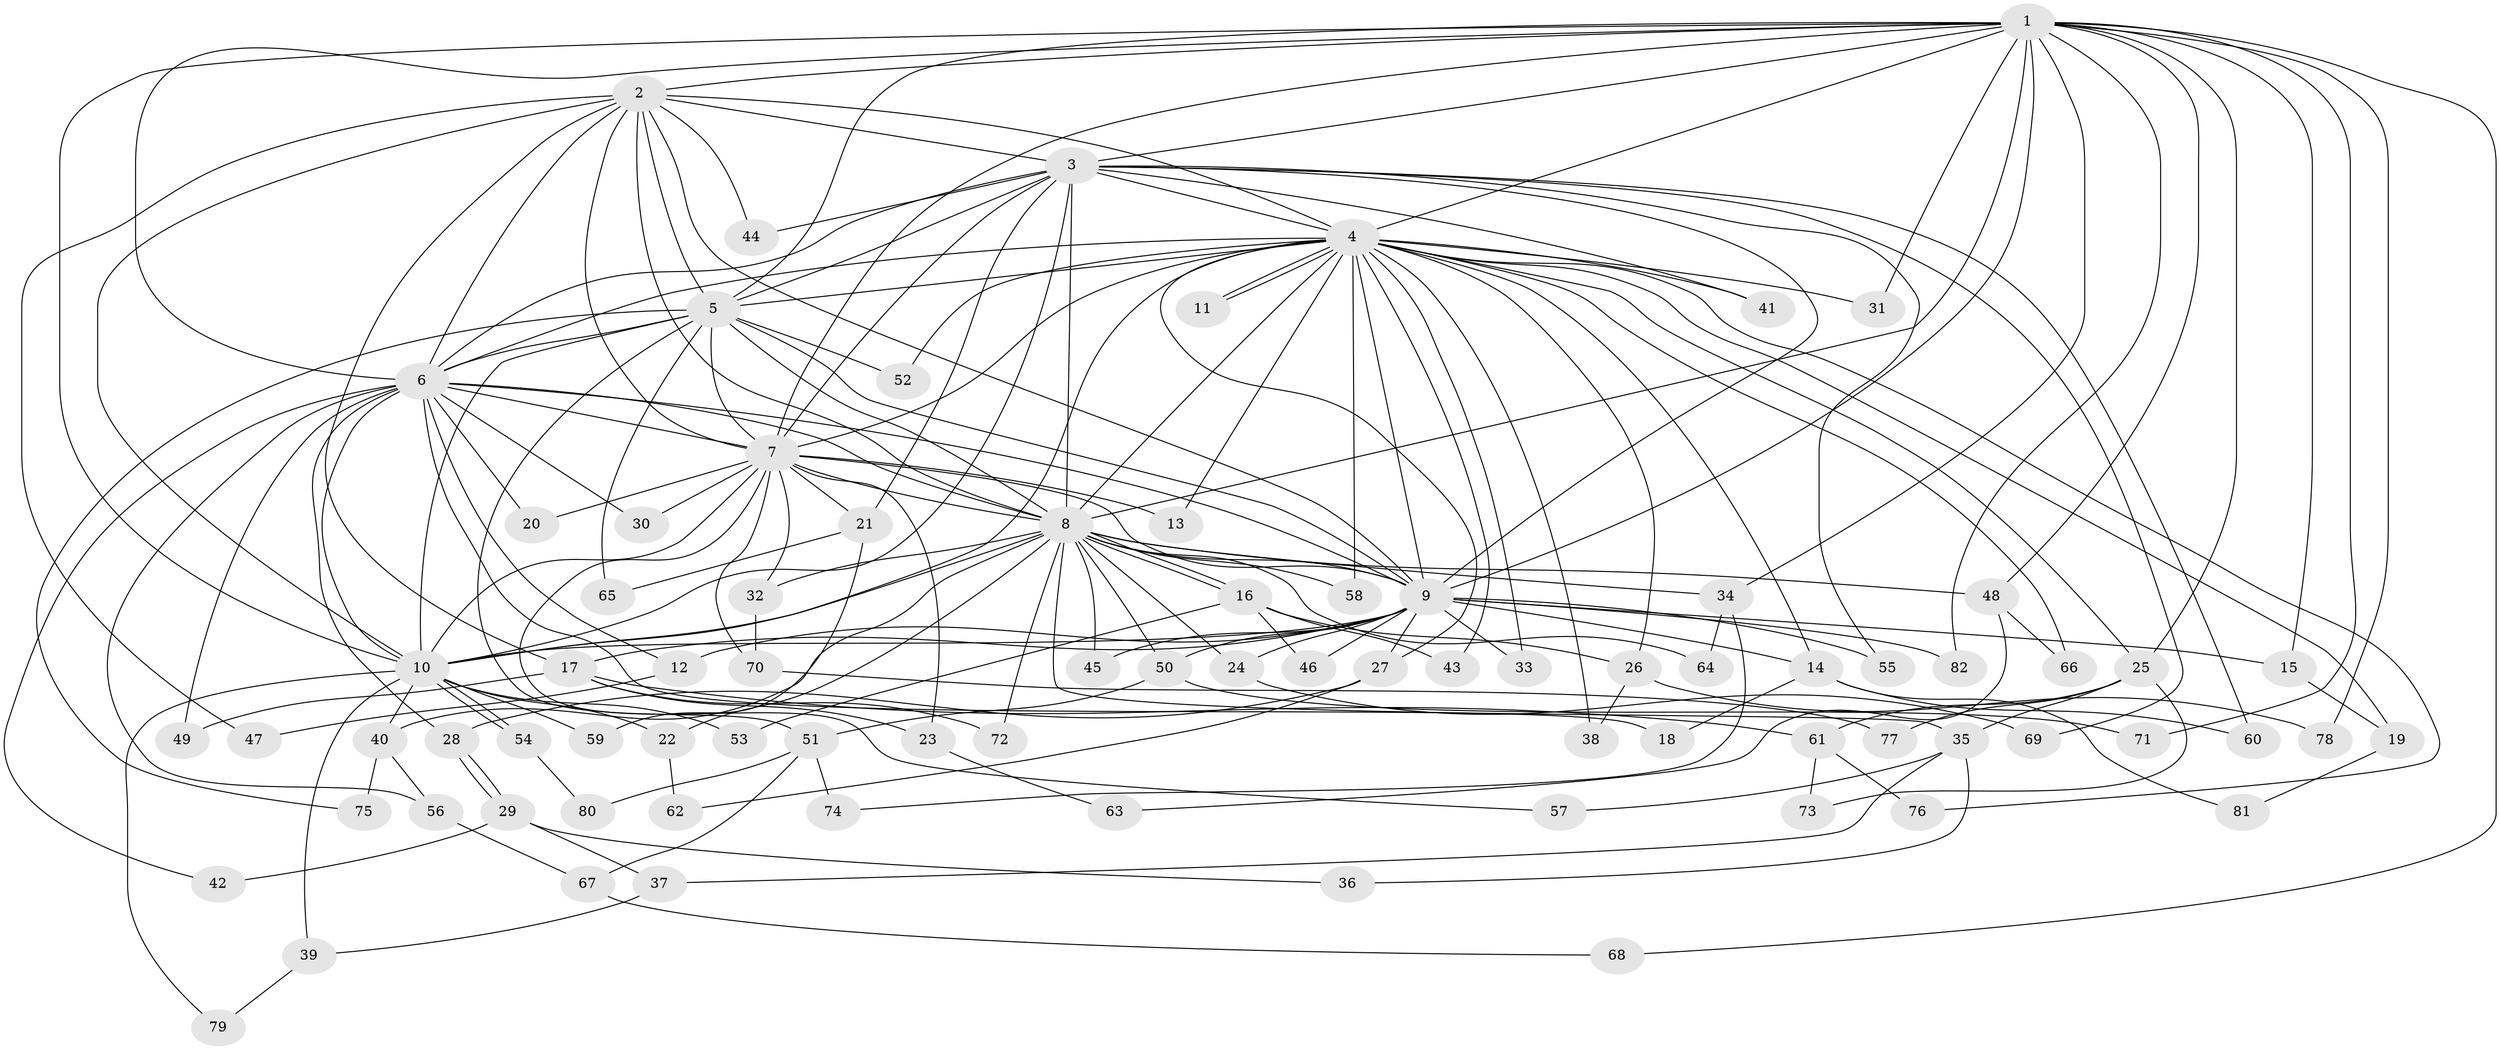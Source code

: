 // Generated by graph-tools (version 1.1) at 2025/45/03/09/25 04:45:22]
// undirected, 82 vertices, 189 edges
graph export_dot {
graph [start="1"]
  node [color=gray90,style=filled];
  1;
  2;
  3;
  4;
  5;
  6;
  7;
  8;
  9;
  10;
  11;
  12;
  13;
  14;
  15;
  16;
  17;
  18;
  19;
  20;
  21;
  22;
  23;
  24;
  25;
  26;
  27;
  28;
  29;
  30;
  31;
  32;
  33;
  34;
  35;
  36;
  37;
  38;
  39;
  40;
  41;
  42;
  43;
  44;
  45;
  46;
  47;
  48;
  49;
  50;
  51;
  52;
  53;
  54;
  55;
  56;
  57;
  58;
  59;
  60;
  61;
  62;
  63;
  64;
  65;
  66;
  67;
  68;
  69;
  70;
  71;
  72;
  73;
  74;
  75;
  76;
  77;
  78;
  79;
  80;
  81;
  82;
  1 -- 2;
  1 -- 3;
  1 -- 4;
  1 -- 5;
  1 -- 6;
  1 -- 7;
  1 -- 8;
  1 -- 9;
  1 -- 10;
  1 -- 15;
  1 -- 25;
  1 -- 31;
  1 -- 34;
  1 -- 48;
  1 -- 68;
  1 -- 71;
  1 -- 78;
  1 -- 82;
  2 -- 3;
  2 -- 4;
  2 -- 5;
  2 -- 6;
  2 -- 7;
  2 -- 8;
  2 -- 9;
  2 -- 10;
  2 -- 17;
  2 -- 44;
  2 -- 47;
  3 -- 4;
  3 -- 5;
  3 -- 6;
  3 -- 7;
  3 -- 8;
  3 -- 9;
  3 -- 10;
  3 -- 21;
  3 -- 41;
  3 -- 44;
  3 -- 55;
  3 -- 60;
  3 -- 69;
  4 -- 5;
  4 -- 6;
  4 -- 7;
  4 -- 8;
  4 -- 9;
  4 -- 10;
  4 -- 11;
  4 -- 11;
  4 -- 13;
  4 -- 14;
  4 -- 19;
  4 -- 25;
  4 -- 26;
  4 -- 27;
  4 -- 31;
  4 -- 33;
  4 -- 38;
  4 -- 41;
  4 -- 43;
  4 -- 52;
  4 -- 58;
  4 -- 66;
  4 -- 76;
  5 -- 6;
  5 -- 7;
  5 -- 8;
  5 -- 9;
  5 -- 10;
  5 -- 51;
  5 -- 52;
  5 -- 65;
  5 -- 75;
  6 -- 7;
  6 -- 8;
  6 -- 9;
  6 -- 10;
  6 -- 12;
  6 -- 18;
  6 -- 20;
  6 -- 28;
  6 -- 30;
  6 -- 42;
  6 -- 49;
  6 -- 56;
  7 -- 8;
  7 -- 9;
  7 -- 10;
  7 -- 13;
  7 -- 20;
  7 -- 21;
  7 -- 23;
  7 -- 30;
  7 -- 32;
  7 -- 57;
  7 -- 70;
  8 -- 9;
  8 -- 10;
  8 -- 16;
  8 -- 16;
  8 -- 22;
  8 -- 24;
  8 -- 32;
  8 -- 34;
  8 -- 35;
  8 -- 40;
  8 -- 45;
  8 -- 48;
  8 -- 50;
  8 -- 58;
  8 -- 64;
  8 -- 72;
  9 -- 10;
  9 -- 12;
  9 -- 14;
  9 -- 15;
  9 -- 17;
  9 -- 24;
  9 -- 27;
  9 -- 33;
  9 -- 45;
  9 -- 46;
  9 -- 50;
  9 -- 55;
  9 -- 82;
  10 -- 22;
  10 -- 39;
  10 -- 40;
  10 -- 53;
  10 -- 54;
  10 -- 54;
  10 -- 59;
  10 -- 79;
  12 -- 47;
  14 -- 18;
  14 -- 60;
  14 -- 81;
  15 -- 19;
  16 -- 26;
  16 -- 43;
  16 -- 46;
  16 -- 53;
  17 -- 23;
  17 -- 49;
  17 -- 61;
  17 -- 72;
  19 -- 81;
  21 -- 59;
  21 -- 65;
  22 -- 62;
  23 -- 63;
  24 -- 69;
  25 -- 35;
  25 -- 61;
  25 -- 73;
  25 -- 77;
  26 -- 38;
  26 -- 78;
  27 -- 28;
  27 -- 62;
  28 -- 29;
  28 -- 29;
  29 -- 36;
  29 -- 37;
  29 -- 42;
  32 -- 70;
  34 -- 64;
  34 -- 74;
  35 -- 36;
  35 -- 37;
  35 -- 57;
  37 -- 39;
  39 -- 79;
  40 -- 56;
  40 -- 75;
  48 -- 63;
  48 -- 66;
  50 -- 51;
  50 -- 71;
  51 -- 67;
  51 -- 74;
  51 -- 80;
  54 -- 80;
  56 -- 67;
  61 -- 73;
  61 -- 76;
  67 -- 68;
  70 -- 77;
}
